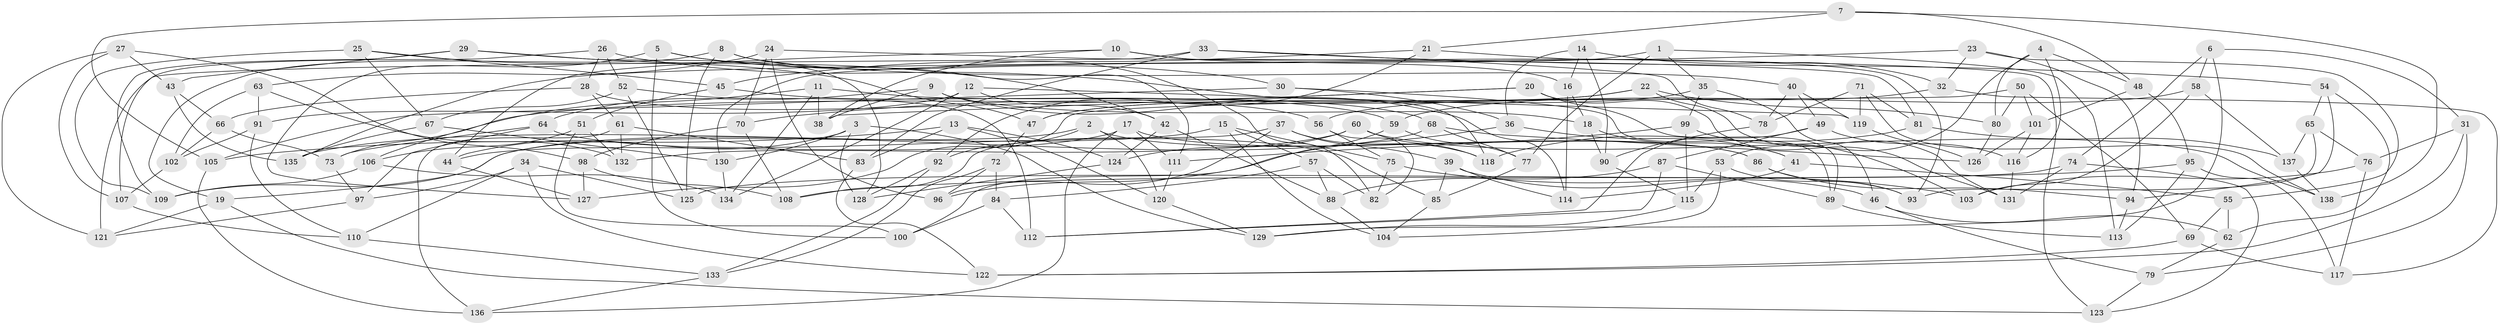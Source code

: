 // Generated by graph-tools (version 1.1) at 2025/27/03/09/25 03:27:01]
// undirected, 138 vertices, 276 edges
graph export_dot {
graph [start="1"]
  node [color=gray90,style=filled];
  1;
  2;
  3;
  4;
  5;
  6;
  7;
  8;
  9;
  10;
  11;
  12;
  13;
  14;
  15;
  16;
  17;
  18;
  19;
  20;
  21;
  22;
  23;
  24;
  25;
  26;
  27;
  28;
  29;
  30;
  31;
  32;
  33;
  34;
  35;
  36;
  37;
  38;
  39;
  40;
  41;
  42;
  43;
  44;
  45;
  46;
  47;
  48;
  49;
  50;
  51;
  52;
  53;
  54;
  55;
  56;
  57;
  58;
  59;
  60;
  61;
  62;
  63;
  64;
  65;
  66;
  67;
  68;
  69;
  70;
  71;
  72;
  73;
  74;
  75;
  76;
  77;
  78;
  79;
  80;
  81;
  82;
  83;
  84;
  85;
  86;
  87;
  88;
  89;
  90;
  91;
  92;
  93;
  94;
  95;
  96;
  97;
  98;
  99;
  100;
  101;
  102;
  103;
  104;
  105;
  106;
  107;
  108;
  109;
  110;
  111;
  112;
  113;
  114;
  115;
  116;
  117;
  118;
  119;
  120;
  121;
  122;
  123;
  124;
  125;
  126;
  127;
  128;
  129;
  130;
  131;
  132;
  133;
  134;
  135;
  136;
  137;
  138;
  1 -- 77;
  1 -- 35;
  1 -- 130;
  1 -- 113;
  2 -- 120;
  2 -- 86;
  2 -- 92;
  2 -- 19;
  3 -- 130;
  3 -- 44;
  3 -- 128;
  3 -- 129;
  4 -- 80;
  4 -- 116;
  4 -- 48;
  4 -- 53;
  5 -- 30;
  5 -- 127;
  5 -- 100;
  5 -- 42;
  6 -- 129;
  6 -- 58;
  6 -- 31;
  6 -- 74;
  7 -- 48;
  7 -- 138;
  7 -- 105;
  7 -- 21;
  8 -- 82;
  8 -- 125;
  8 -- 40;
  8 -- 19;
  9 -- 64;
  9 -- 38;
  9 -- 114;
  9 -- 18;
  10 -- 93;
  10 -- 44;
  10 -- 38;
  10 -- 16;
  11 -- 38;
  11 -- 106;
  11 -- 134;
  11 -- 68;
  12 -- 119;
  12 -- 42;
  12 -- 91;
  12 -- 134;
  13 -- 83;
  13 -- 124;
  13 -- 120;
  13 -- 105;
  14 -- 36;
  14 -- 90;
  14 -- 16;
  14 -- 32;
  15 -- 135;
  15 -- 57;
  15 -- 104;
  15 -- 75;
  16 -- 114;
  16 -- 18;
  17 -- 86;
  17 -- 136;
  17 -- 111;
  17 -- 44;
  18 -- 90;
  18 -- 41;
  19 -- 121;
  19 -- 123;
  20 -- 131;
  20 -- 38;
  20 -- 89;
  20 -- 70;
  21 -- 45;
  21 -- 123;
  21 -- 92;
  22 -- 131;
  22 -- 47;
  22 -- 80;
  22 -- 73;
  23 -- 94;
  23 -- 135;
  23 -- 32;
  23 -- 55;
  24 -- 63;
  24 -- 70;
  24 -- 81;
  24 -- 96;
  25 -- 45;
  25 -- 67;
  25 -- 109;
  25 -- 47;
  26 -- 28;
  26 -- 52;
  26 -- 107;
  26 -- 118;
  27 -- 43;
  27 -- 107;
  27 -- 121;
  27 -- 98;
  28 -- 61;
  28 -- 56;
  28 -- 66;
  29 -- 128;
  29 -- 111;
  29 -- 43;
  29 -- 109;
  30 -- 36;
  30 -- 89;
  30 -- 105;
  31 -- 76;
  31 -- 122;
  31 -- 79;
  32 -- 117;
  32 -- 56;
  33 -- 54;
  33 -- 83;
  33 -- 121;
  33 -- 78;
  34 -- 97;
  34 -- 110;
  34 -- 122;
  34 -- 125;
  35 -- 99;
  35 -- 46;
  35 -- 47;
  36 -- 41;
  36 -- 96;
  37 -- 118;
  37 -- 108;
  37 -- 39;
  37 -- 96;
  39 -- 85;
  39 -- 114;
  39 -- 46;
  40 -- 49;
  40 -- 119;
  40 -- 78;
  41 -- 55;
  41 -- 114;
  42 -- 88;
  42 -- 124;
  43 -- 66;
  43 -- 135;
  44 -- 127;
  45 -- 51;
  45 -- 59;
  46 -- 79;
  46 -- 62;
  47 -- 72;
  48 -- 95;
  48 -- 101;
  49 -- 116;
  49 -- 87;
  49 -- 112;
  50 -- 69;
  50 -- 80;
  50 -- 101;
  50 -- 127;
  51 -- 106;
  51 -- 132;
  51 -- 100;
  52 -- 112;
  52 -- 67;
  52 -- 125;
  53 -- 93;
  53 -- 104;
  53 -- 115;
  54 -- 94;
  54 -- 65;
  54 -- 62;
  55 -- 62;
  55 -- 69;
  56 -- 75;
  56 -- 82;
  57 -- 82;
  57 -- 88;
  57 -- 84;
  58 -- 59;
  58 -- 137;
  58 -- 103;
  59 -- 100;
  59 -- 77;
  60 -- 132;
  60 -- 124;
  60 -- 118;
  60 -- 138;
  61 -- 136;
  61 -- 132;
  61 -- 83;
  62 -- 79;
  63 -- 102;
  63 -- 91;
  63 -- 132;
  64 -- 73;
  64 -- 85;
  64 -- 97;
  65 -- 93;
  65 -- 76;
  65 -- 137;
  66 -- 102;
  66 -- 73;
  67 -- 130;
  67 -- 135;
  68 -- 126;
  68 -- 109;
  68 -- 77;
  69 -- 117;
  69 -- 122;
  70 -- 108;
  70 -- 98;
  71 -- 119;
  71 -- 138;
  71 -- 78;
  71 -- 81;
  72 -- 96;
  72 -- 133;
  72 -- 84;
  73 -- 97;
  74 -- 123;
  74 -- 131;
  74 -- 125;
  75 -- 103;
  75 -- 82;
  76 -- 117;
  76 -- 103;
  77 -- 85;
  78 -- 90;
  79 -- 123;
  80 -- 126;
  81 -- 118;
  81 -- 137;
  83 -- 122;
  84 -- 100;
  84 -- 112;
  85 -- 104;
  86 -- 93;
  86 -- 94;
  87 -- 112;
  87 -- 88;
  87 -- 89;
  88 -- 104;
  89 -- 113;
  90 -- 115;
  91 -- 110;
  91 -- 102;
  92 -- 128;
  92 -- 133;
  94 -- 113;
  95 -- 113;
  95 -- 117;
  95 -- 108;
  97 -- 121;
  98 -- 108;
  98 -- 127;
  99 -- 103;
  99 -- 115;
  99 -- 111;
  101 -- 126;
  101 -- 116;
  102 -- 107;
  105 -- 136;
  106 -- 109;
  106 -- 134;
  107 -- 110;
  110 -- 133;
  111 -- 120;
  115 -- 129;
  116 -- 131;
  119 -- 126;
  120 -- 129;
  124 -- 128;
  130 -- 134;
  133 -- 136;
  137 -- 138;
}
